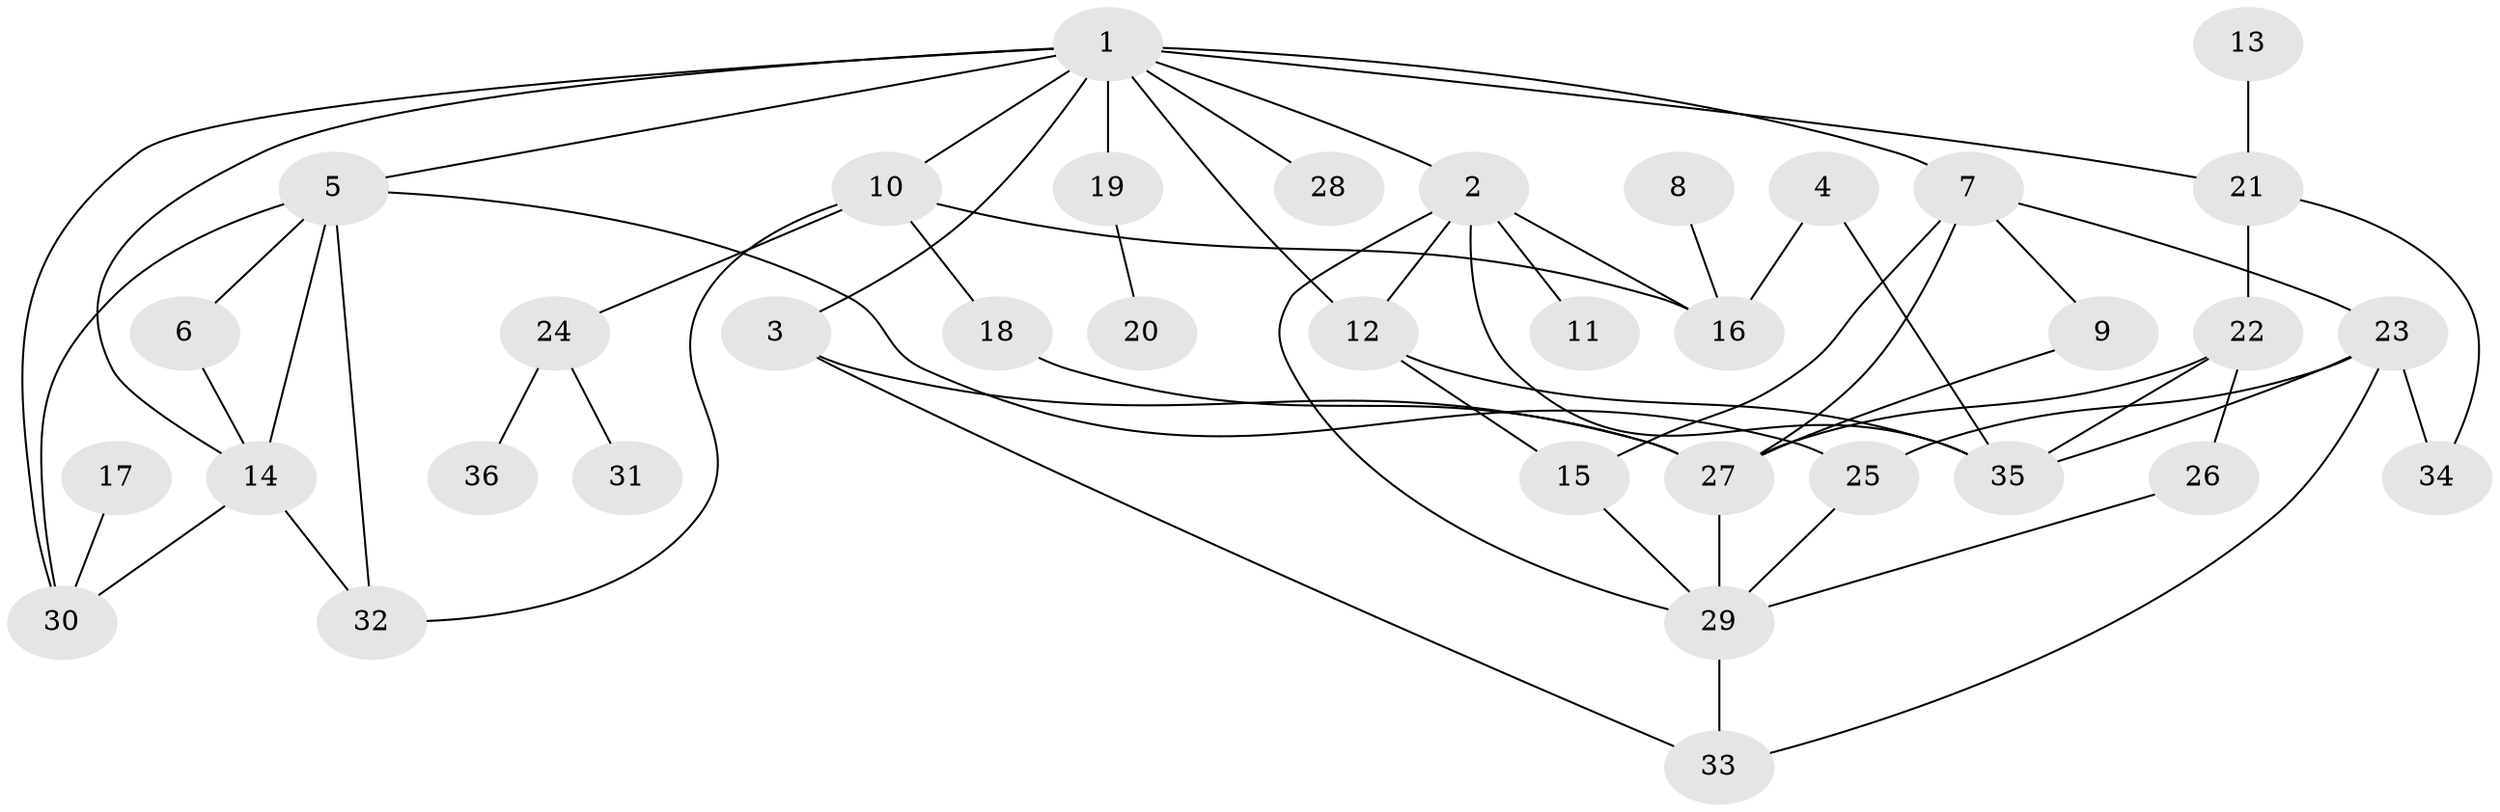 // original degree distribution, {7: 0.028169014084507043, 5: 0.08450704225352113, 6: 0.04225352112676056, 2: 0.2535211267605634, 4: 0.11267605633802817, 3: 0.18309859154929578, 1: 0.29577464788732394}
// Generated by graph-tools (version 1.1) at 2025/49/03/09/25 03:49:17]
// undirected, 36 vertices, 60 edges
graph export_dot {
graph [start="1"]
  node [color=gray90,style=filled];
  1;
  2;
  3;
  4;
  5;
  6;
  7;
  8;
  9;
  10;
  11;
  12;
  13;
  14;
  15;
  16;
  17;
  18;
  19;
  20;
  21;
  22;
  23;
  24;
  25;
  26;
  27;
  28;
  29;
  30;
  31;
  32;
  33;
  34;
  35;
  36;
  1 -- 2 [weight=1.0];
  1 -- 3 [weight=1.0];
  1 -- 5 [weight=1.0];
  1 -- 7 [weight=1.0];
  1 -- 10 [weight=1.0];
  1 -- 12 [weight=1.0];
  1 -- 14 [weight=1.0];
  1 -- 19 [weight=1.0];
  1 -- 21 [weight=1.0];
  1 -- 28 [weight=1.0];
  1 -- 30 [weight=1.0];
  2 -- 11 [weight=1.0];
  2 -- 12 [weight=1.0];
  2 -- 16 [weight=1.0];
  2 -- 29 [weight=1.0];
  2 -- 35 [weight=1.0];
  3 -- 27 [weight=1.0];
  3 -- 33 [weight=1.0];
  4 -- 16 [weight=1.0];
  4 -- 35 [weight=1.0];
  5 -- 6 [weight=1.0];
  5 -- 14 [weight=1.0];
  5 -- 25 [weight=1.0];
  5 -- 30 [weight=1.0];
  5 -- 32 [weight=1.0];
  6 -- 14 [weight=1.0];
  7 -- 9 [weight=1.0];
  7 -- 15 [weight=1.0];
  7 -- 23 [weight=1.0];
  7 -- 27 [weight=1.0];
  8 -- 16 [weight=1.0];
  9 -- 27 [weight=1.0];
  10 -- 16 [weight=1.0];
  10 -- 18 [weight=1.0];
  10 -- 24 [weight=1.0];
  10 -- 32 [weight=1.0];
  12 -- 15 [weight=1.0];
  12 -- 35 [weight=1.0];
  13 -- 21 [weight=1.0];
  14 -- 30 [weight=1.0];
  14 -- 32 [weight=1.0];
  15 -- 29 [weight=1.0];
  17 -- 30 [weight=1.0];
  18 -- 27 [weight=1.0];
  19 -- 20 [weight=1.0];
  21 -- 22 [weight=1.0];
  21 -- 34 [weight=1.0];
  22 -- 26 [weight=1.0];
  22 -- 27 [weight=1.0];
  22 -- 35 [weight=1.0];
  23 -- 25 [weight=1.0];
  23 -- 33 [weight=1.0];
  23 -- 34 [weight=1.0];
  23 -- 35 [weight=1.0];
  24 -- 31 [weight=1.0];
  24 -- 36 [weight=1.0];
  25 -- 29 [weight=1.0];
  26 -- 29 [weight=1.0];
  27 -- 29 [weight=1.0];
  29 -- 33 [weight=1.0];
}
